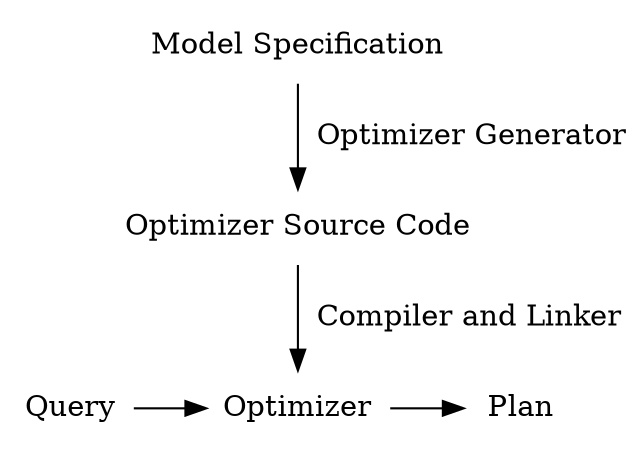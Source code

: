 digraph G {
    rankdir=TB; // Bottom to top layout

    node [shape=plaintext];

    // Nodes
    model [label="Model Specification"]
    code [label="Optimizer Source Code"]
    query [label="Query"]
    optimizer [label="Optimizer"]
    plan [label="Plan"]

    // Edges
    model -> code [label="  Optimizer Generator"]

    // Same rank for query, optimizer, and plan
    { rank=same; query; optimizer; plan; }

    code -> optimizer [label="  Compiler and Linker"]
    query -> optimizer
    optimizer -> plan
}
